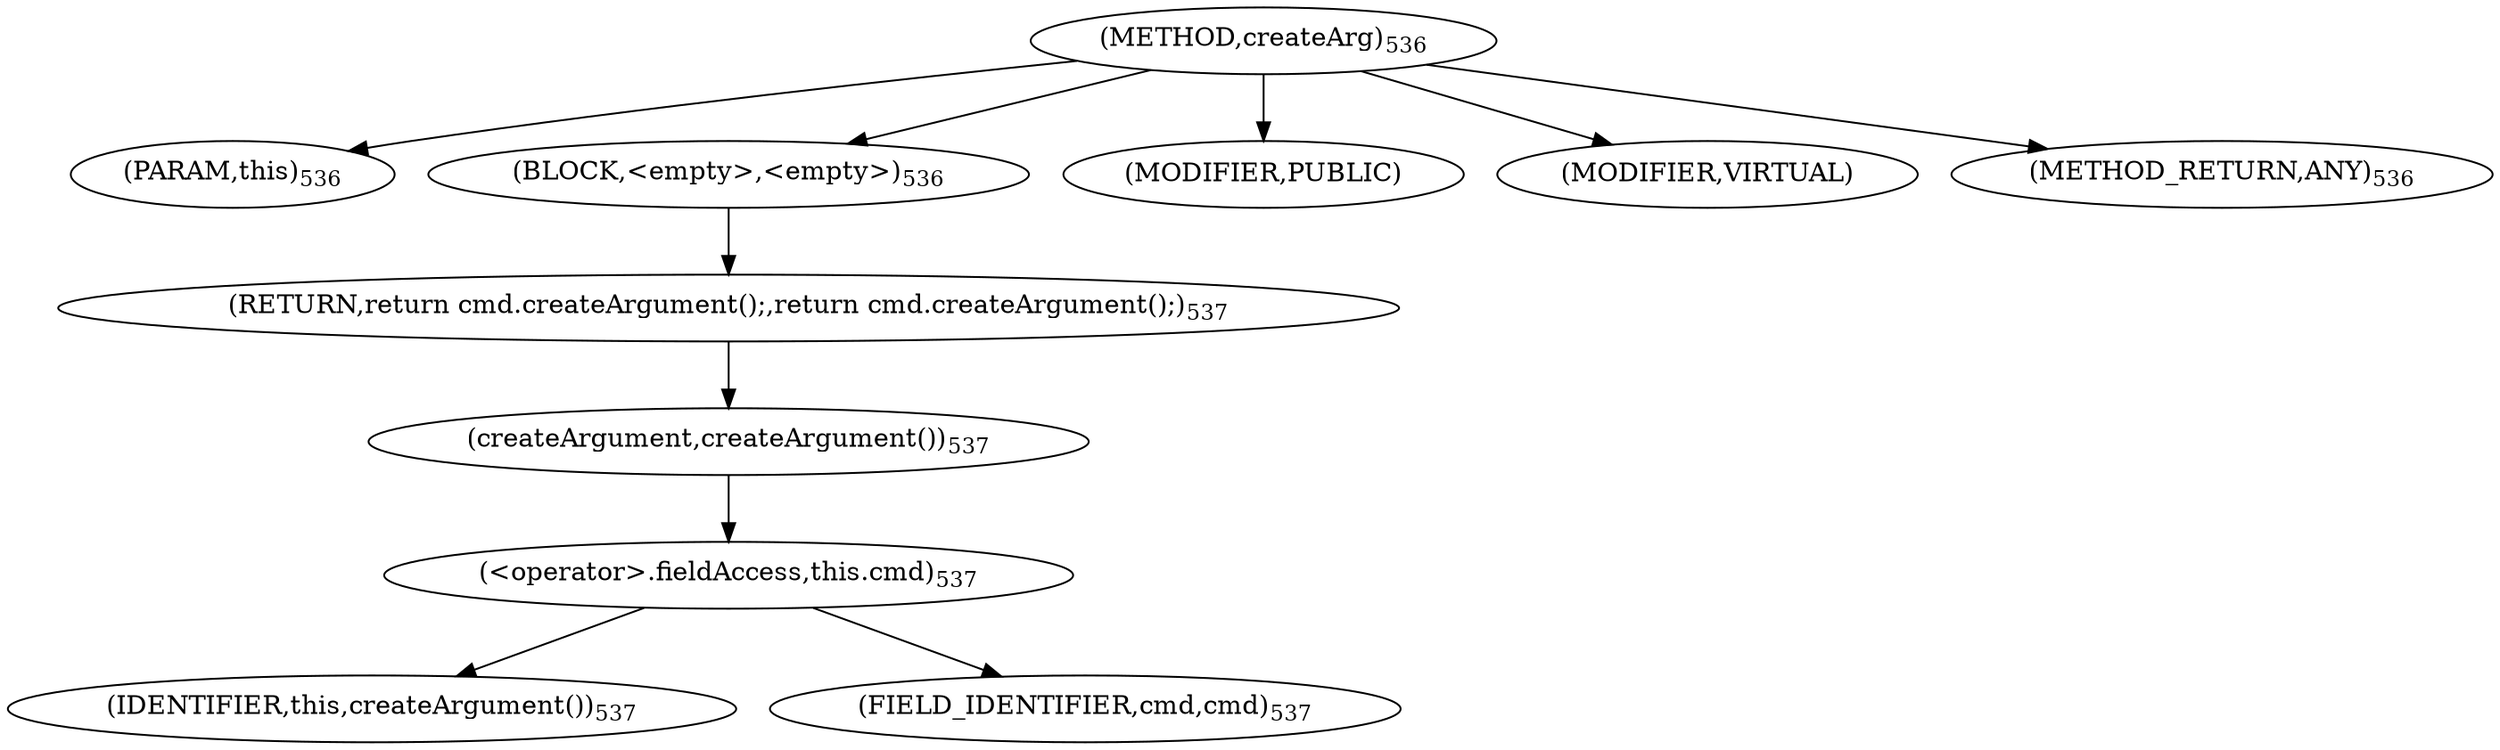 digraph "createArg" {  
"1016" [label = <(METHOD,createArg)<SUB>536</SUB>> ]
"1017" [label = <(PARAM,this)<SUB>536</SUB>> ]
"1018" [label = <(BLOCK,&lt;empty&gt;,&lt;empty&gt;)<SUB>536</SUB>> ]
"1019" [label = <(RETURN,return cmd.createArgument();,return cmd.createArgument();)<SUB>537</SUB>> ]
"1020" [label = <(createArgument,createArgument())<SUB>537</SUB>> ]
"1021" [label = <(&lt;operator&gt;.fieldAccess,this.cmd)<SUB>537</SUB>> ]
"1022" [label = <(IDENTIFIER,this,createArgument())<SUB>537</SUB>> ]
"1023" [label = <(FIELD_IDENTIFIER,cmd,cmd)<SUB>537</SUB>> ]
"1024" [label = <(MODIFIER,PUBLIC)> ]
"1025" [label = <(MODIFIER,VIRTUAL)> ]
"1026" [label = <(METHOD_RETURN,ANY)<SUB>536</SUB>> ]
  "1016" -> "1017" 
  "1016" -> "1018" 
  "1016" -> "1024" 
  "1016" -> "1025" 
  "1016" -> "1026" 
  "1018" -> "1019" 
  "1019" -> "1020" 
  "1020" -> "1021" 
  "1021" -> "1022" 
  "1021" -> "1023" 
}
